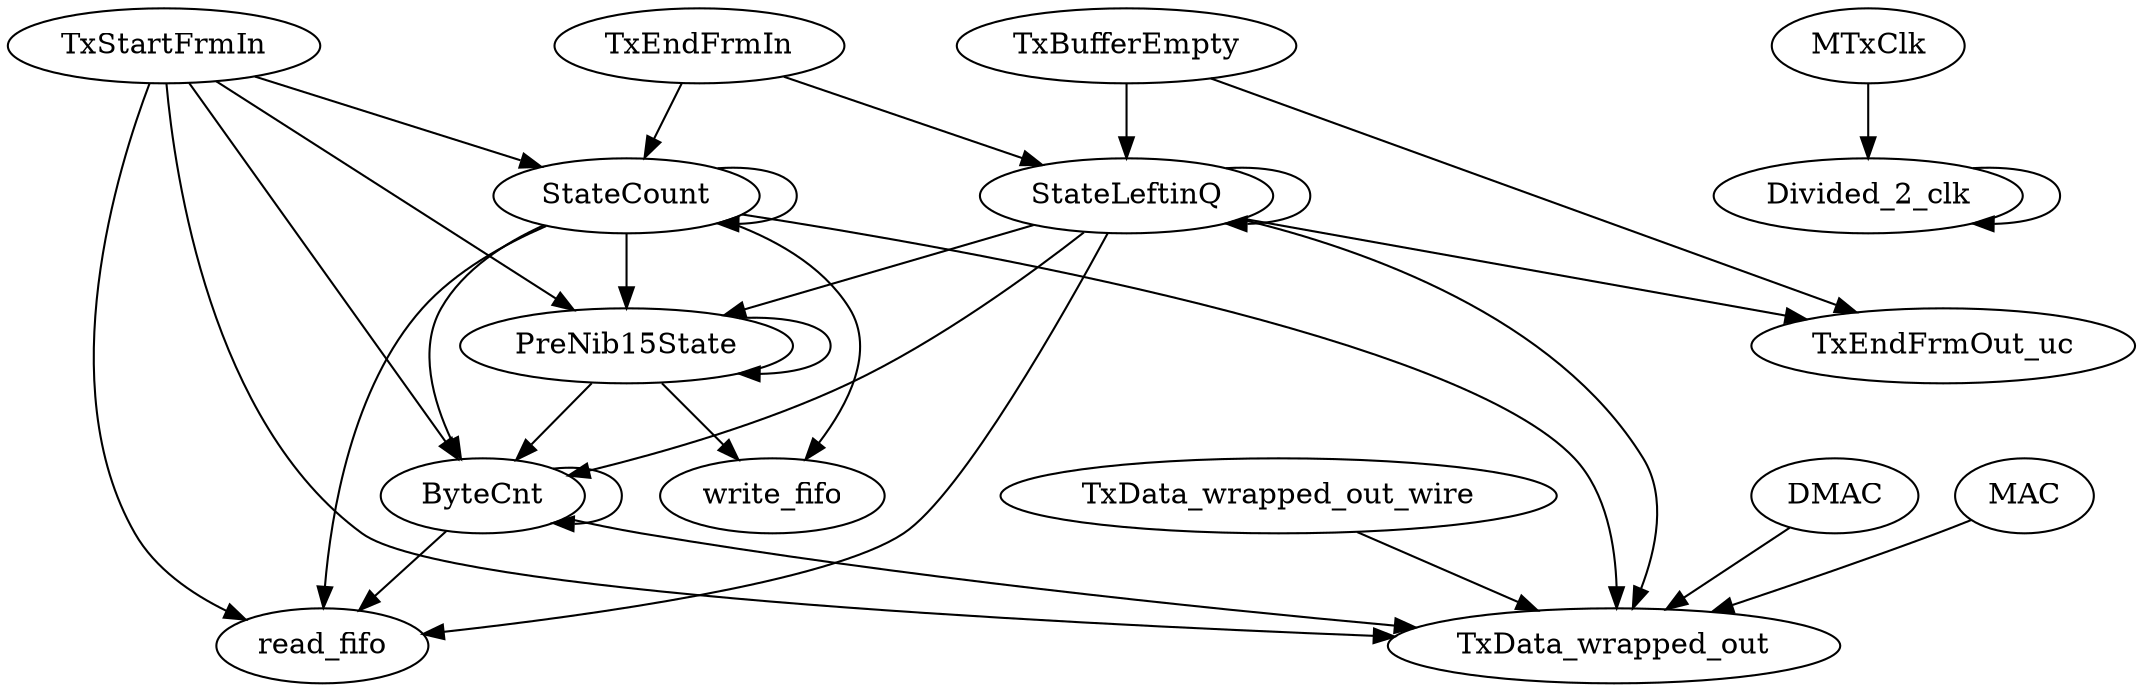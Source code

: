 digraph "" {
	DMAC -> TxData_wrapped_out	 [weight=6.0];
	StateLeftinQ -> StateLeftinQ	 [weight=2.0];
	StateLeftinQ -> TxEndFrmOut_uc	 [weight=1.0];
	StateLeftinQ -> PreNib15State	 [weight=1.0];
	StateLeftinQ -> read_fifo	 [weight=14.0];
	StateLeftinQ -> TxData_wrapped_out	 [weight=14.0];
	StateLeftinQ -> ByteCnt	 [weight=1.0];
	TxBufferEmpty -> StateLeftinQ	 [weight=2.0];
	TxBufferEmpty -> TxEndFrmOut_uc	 [weight=1.0];
	StateCount -> write_fifo	 [weight=2.0];
	StateCount -> StateCount	 [weight=2.0];
	StateCount -> PreNib15State	 [weight=2.0];
	StateCount -> read_fifo	 [weight=14.0];
	StateCount -> TxData_wrapped_out	 [weight=14.0];
	StateCount -> ByteCnt	 [weight=2.0];
	TxStartFrmIn -> StateCount	 [weight=2.0];
	TxStartFrmIn -> PreNib15State	 [weight=1.0];
	TxStartFrmIn -> read_fifo	 [weight=14.0];
	TxStartFrmIn -> TxData_wrapped_out	 [weight=14.0];
	TxStartFrmIn -> ByteCnt	 [weight=1.0];
	MTxClk -> Divided_2_clk	 [weight=1.0];
	TxEndFrmIn -> StateLeftinQ	 [weight=2.0];
	TxEndFrmIn -> StateCount	 [weight=2.0];
	MAC -> TxData_wrapped_out	 [weight=6.0];
	PreNib15State -> write_fifo	 [weight=2.0];
	PreNib15State -> PreNib15State	 [weight=1.0];
	PreNib15State -> ByteCnt	 [weight=1.0];
	Divided_2_clk -> Divided_2_clk	 [weight=1.0];
	ByteCnt -> read_fifo	 [weight=13.0];
	ByteCnt -> TxData_wrapped_out	 [weight=13.0];
	ByteCnt -> ByteCnt	 [weight=1.0];
	TxData_wrapped_out_wire -> TxData_wrapped_out	 [weight=1.0];
}
